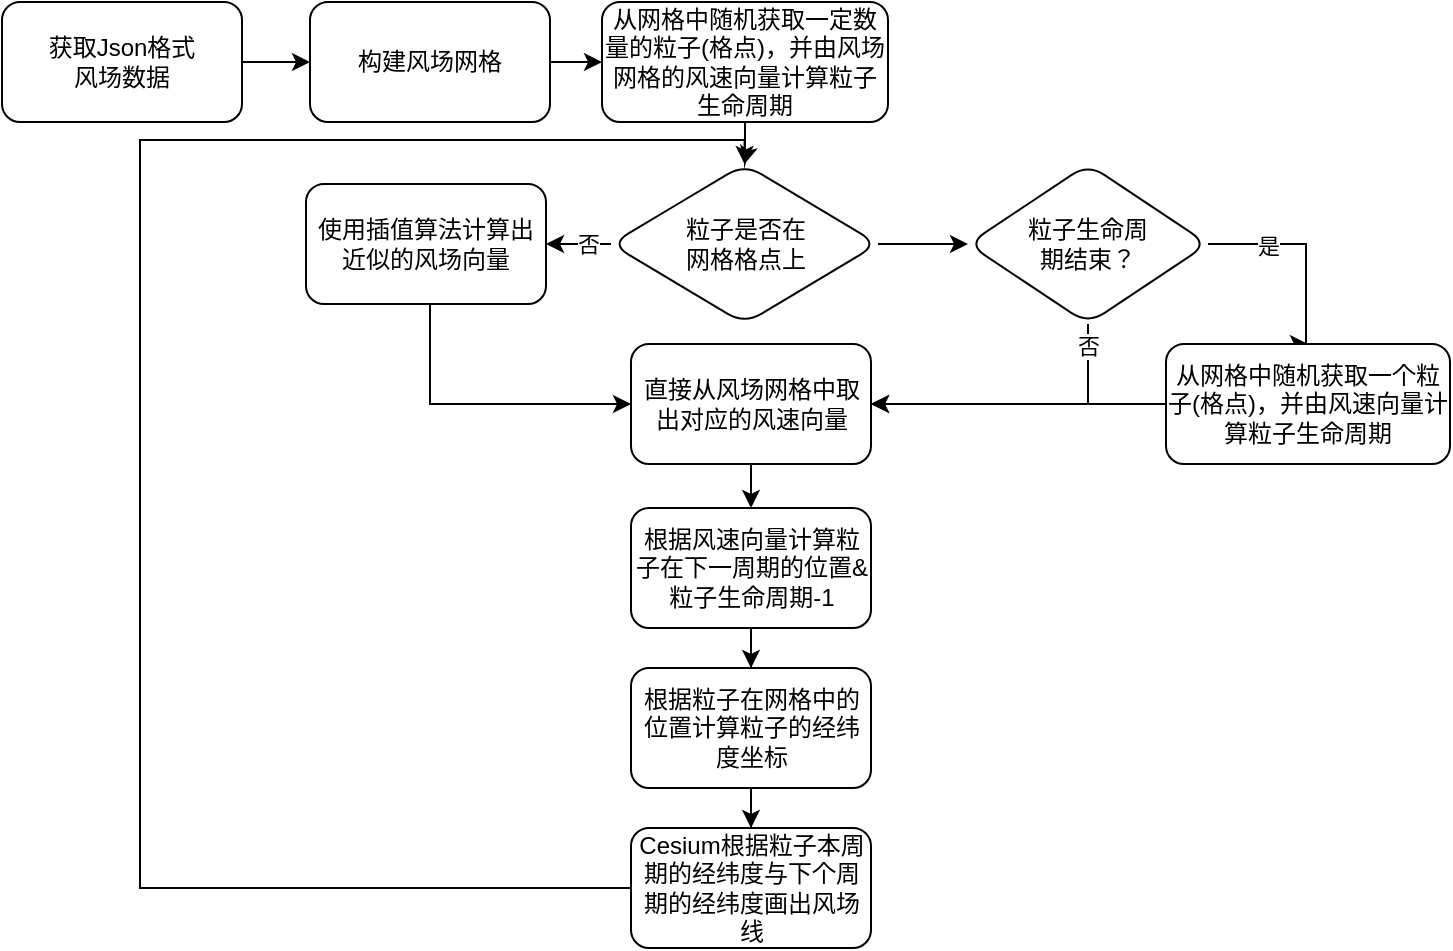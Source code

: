 <mxfile version="13.6.5" type="github">
  <diagram id="HQnREK34H-d9so5Twpd-" name="第 1 页">
    <mxGraphModel dx="890" dy="844" grid="0" gridSize="10" guides="1" tooltips="1" connect="1" arrows="1" fold="1" page="1" pageScale="1" pageWidth="827" pageHeight="1169" math="0" shadow="0">
      <root>
        <mxCell id="0" />
        <mxCell id="1" parent="0" />
        <mxCell id="t6z-Ru4cVA2ObkCtdwVK-3" value="" style="edgeStyle=orthogonalEdgeStyle;rounded=0;orthogonalLoop=1;jettySize=auto;html=1;" parent="1" source="t6z-Ru4cVA2ObkCtdwVK-1" target="t6z-Ru4cVA2ObkCtdwVK-2" edge="1">
          <mxGeometry relative="1" as="geometry" />
        </mxCell>
        <mxCell id="t6z-Ru4cVA2ObkCtdwVK-1" value="获取Json格式&lt;br&gt;风场数据" style="rounded=1;whiteSpace=wrap;html=1;" parent="1" vertex="1">
          <mxGeometry x="77" y="135" width="120" height="60" as="geometry" />
        </mxCell>
        <mxCell id="t6z-Ru4cVA2ObkCtdwVK-5" value="" style="edgeStyle=orthogonalEdgeStyle;rounded=0;orthogonalLoop=1;jettySize=auto;html=1;" parent="1" source="t6z-Ru4cVA2ObkCtdwVK-2" target="t6z-Ru4cVA2ObkCtdwVK-4" edge="1">
          <mxGeometry relative="1" as="geometry" />
        </mxCell>
        <mxCell id="t6z-Ru4cVA2ObkCtdwVK-2" value="构建风场网格" style="whiteSpace=wrap;html=1;rounded=1;" parent="1" vertex="1">
          <mxGeometry x="231" y="135" width="120" height="60" as="geometry" />
        </mxCell>
        <mxCell id="t6z-Ru4cVA2ObkCtdwVK-7" value="" style="edgeStyle=orthogonalEdgeStyle;rounded=0;orthogonalLoop=1;jettySize=auto;html=1;entryX=0.5;entryY=0;entryDx=0;entryDy=0;" parent="1" source="t6z-Ru4cVA2ObkCtdwVK-4" target="t6z-Ru4cVA2ObkCtdwVK-6" edge="1">
          <mxGeometry relative="1" as="geometry" />
        </mxCell>
        <mxCell id="t6z-Ru4cVA2ObkCtdwVK-4" value="从网格中随机获取一定数量的粒子(格点)，并由风场网格的风速向量计算粒子生命周期" style="whiteSpace=wrap;html=1;rounded=1;" parent="1" vertex="1">
          <mxGeometry x="377" y="135" width="143" height="60" as="geometry" />
        </mxCell>
        <mxCell id="t6z-Ru4cVA2ObkCtdwVK-9" value="" style="edgeStyle=orthogonalEdgeStyle;rounded=0;orthogonalLoop=1;jettySize=auto;html=1;entryX=0;entryY=0.5;entryDx=0;entryDy=0;" parent="1" source="t6z-Ru4cVA2ObkCtdwVK-6" target="0AltbWP8e84UrqGMIu3--1" edge="1">
          <mxGeometry relative="1" as="geometry" />
        </mxCell>
        <mxCell id="t6z-Ru4cVA2ObkCtdwVK-18" value="" style="edgeStyle=orthogonalEdgeStyle;rounded=0;orthogonalLoop=1;jettySize=auto;html=1;entryX=1;entryY=0.5;entryDx=0;entryDy=0;" parent="1" source="t6z-Ru4cVA2ObkCtdwVK-6" target="t6z-Ru4cVA2ObkCtdwVK-17" edge="1">
          <mxGeometry relative="1" as="geometry">
            <mxPoint x="335" y="256" as="targetPoint" />
          </mxGeometry>
        </mxCell>
        <mxCell id="0AltbWP8e84UrqGMIu3--12" value="否" style="edgeLabel;html=1;align=center;verticalAlign=middle;resizable=0;points=[];" parent="t6z-Ru4cVA2ObkCtdwVK-18" vertex="1" connectable="0">
          <mxGeometry x="0.059" y="-18" relative="1" as="geometry">
            <mxPoint x="3.5" y="-18" as="offset" />
          </mxGeometry>
        </mxCell>
        <mxCell id="t6z-Ru4cVA2ObkCtdwVK-6" value="粒子是否在&lt;br&gt;网格格点上" style="rhombus;whiteSpace=wrap;html=1;rounded=1;" parent="1" vertex="1">
          <mxGeometry x="381.5" y="216" width="133.5" height="80" as="geometry" />
        </mxCell>
        <mxCell id="t6z-Ru4cVA2ObkCtdwVK-12" value="" style="edgeStyle=orthogonalEdgeStyle;rounded=0;orthogonalLoop=1;jettySize=auto;html=1;" parent="1" source="t6z-Ru4cVA2ObkCtdwVK-8" target="t6z-Ru4cVA2ObkCtdwVK-11" edge="1">
          <mxGeometry relative="1" as="geometry" />
        </mxCell>
        <mxCell id="t6z-Ru4cVA2ObkCtdwVK-8" value="直接从风场网格中取出对应的风速向量" style="whiteSpace=wrap;html=1;rounded=1;" parent="1" vertex="1">
          <mxGeometry x="391.5" y="306" width="120" height="60" as="geometry" />
        </mxCell>
        <mxCell id="t6z-Ru4cVA2ObkCtdwVK-14" value="" style="edgeStyle=orthogonalEdgeStyle;rounded=0;orthogonalLoop=1;jettySize=auto;html=1;" parent="1" source="t6z-Ru4cVA2ObkCtdwVK-11" target="t6z-Ru4cVA2ObkCtdwVK-13" edge="1">
          <mxGeometry relative="1" as="geometry" />
        </mxCell>
        <mxCell id="t6z-Ru4cVA2ObkCtdwVK-11" value="根据风速向量计算粒子在下一周期的位置&amp;amp;粒子生命周期-1" style="whiteSpace=wrap;html=1;rounded=1;" parent="1" vertex="1">
          <mxGeometry x="391.5" y="388" width="120" height="60" as="geometry" />
        </mxCell>
        <mxCell id="t6z-Ru4cVA2ObkCtdwVK-16" value="" style="edgeStyle=orthogonalEdgeStyle;rounded=0;orthogonalLoop=1;jettySize=auto;html=1;" parent="1" source="t6z-Ru4cVA2ObkCtdwVK-13" target="t6z-Ru4cVA2ObkCtdwVK-15" edge="1">
          <mxGeometry relative="1" as="geometry" />
        </mxCell>
        <mxCell id="t6z-Ru4cVA2ObkCtdwVK-13" value="&lt;div&gt;根据粒子在网格中的位置计算粒子的经纬度坐标&lt;/div&gt;" style="whiteSpace=wrap;html=1;rounded=1;" parent="1" vertex="1">
          <mxGeometry x="391.5" y="468" width="120" height="60" as="geometry" />
        </mxCell>
        <mxCell id="0AltbWP8e84UrqGMIu3--14" style="edgeStyle=orthogonalEdgeStyle;rounded=0;orthogonalLoop=1;jettySize=auto;html=1;entryX=0.5;entryY=0;entryDx=0;entryDy=0;" parent="1" source="t6z-Ru4cVA2ObkCtdwVK-15" target="t6z-Ru4cVA2ObkCtdwVK-6" edge="1">
          <mxGeometry relative="1" as="geometry">
            <Array as="points">
              <mxPoint x="146" y="578" />
              <mxPoint x="146" y="204" />
              <mxPoint x="448" y="204" />
            </Array>
          </mxGeometry>
        </mxCell>
        <mxCell id="t6z-Ru4cVA2ObkCtdwVK-15" value="Cesium根据粒子本周期的经纬度与下个周期的经纬度画出风场线" style="whiteSpace=wrap;html=1;rounded=1;" parent="1" vertex="1">
          <mxGeometry x="391.5" y="548" width="120" height="60" as="geometry" />
        </mxCell>
        <mxCell id="t6z-Ru4cVA2ObkCtdwVK-19" style="edgeStyle=orthogonalEdgeStyle;rounded=0;orthogonalLoop=1;jettySize=auto;html=1;entryX=0;entryY=0.5;entryDx=0;entryDy=0;exitX=0.5;exitY=1;exitDx=0;exitDy=0;" parent="1" source="t6z-Ru4cVA2ObkCtdwVK-17" target="t6z-Ru4cVA2ObkCtdwVK-8" edge="1">
          <mxGeometry relative="1" as="geometry">
            <Array as="points">
              <mxPoint x="291" y="286" />
              <mxPoint x="291" y="336" />
            </Array>
          </mxGeometry>
        </mxCell>
        <mxCell id="t6z-Ru4cVA2ObkCtdwVK-17" value="使用插值算法计算出近似的风场向量" style="whiteSpace=wrap;html=1;rounded=1;" parent="1" vertex="1">
          <mxGeometry x="229" y="226" width="120" height="60" as="geometry" />
        </mxCell>
        <mxCell id="0AltbWP8e84UrqGMIu3--4" style="edgeStyle=orthogonalEdgeStyle;rounded=0;orthogonalLoop=1;jettySize=auto;html=1;entryX=0.5;entryY=0;entryDx=0;entryDy=0;" parent="1" source="0AltbWP8e84UrqGMIu3--1" target="0AltbWP8e84UrqGMIu3--3" edge="1">
          <mxGeometry relative="1" as="geometry">
            <Array as="points">
              <mxPoint x="729" y="256" />
            </Array>
          </mxGeometry>
        </mxCell>
        <mxCell id="0AltbWP8e84UrqGMIu3--10" value="是" style="edgeLabel;html=1;align=center;verticalAlign=middle;resizable=0;points=[];" parent="0AltbWP8e84UrqGMIu3--4" vertex="1" connectable="0">
          <mxGeometry x="-0.414" y="-1" relative="1" as="geometry">
            <mxPoint as="offset" />
          </mxGeometry>
        </mxCell>
        <mxCell id="0AltbWP8e84UrqGMIu3--6" style="edgeStyle=orthogonalEdgeStyle;rounded=0;orthogonalLoop=1;jettySize=auto;html=1;entryX=1;entryY=0.5;entryDx=0;entryDy=0;" parent="1" source="0AltbWP8e84UrqGMIu3--1" target="t6z-Ru4cVA2ObkCtdwVK-8" edge="1">
          <mxGeometry relative="1" as="geometry">
            <Array as="points">
              <mxPoint x="620" y="336" />
            </Array>
          </mxGeometry>
        </mxCell>
        <mxCell id="0AltbWP8e84UrqGMIu3--11" value="否" style="edgeLabel;html=1;align=center;verticalAlign=middle;resizable=0;points=[];" parent="0AltbWP8e84UrqGMIu3--6" vertex="1" connectable="0">
          <mxGeometry x="-0.852" relative="1" as="geometry">
            <mxPoint as="offset" />
          </mxGeometry>
        </mxCell>
        <mxCell id="0AltbWP8e84UrqGMIu3--1" value="粒子生命周&lt;br&gt;期结束？" style="rhombus;whiteSpace=wrap;html=1;rounded=1;" parent="1" vertex="1">
          <mxGeometry x="560" y="216" width="120" height="80" as="geometry" />
        </mxCell>
        <mxCell id="0AltbWP8e84UrqGMIu3--7" style="edgeStyle=orthogonalEdgeStyle;rounded=0;orthogonalLoop=1;jettySize=auto;html=1;" parent="1" source="0AltbWP8e84UrqGMIu3--3" target="t6z-Ru4cVA2ObkCtdwVK-8" edge="1">
          <mxGeometry relative="1" as="geometry" />
        </mxCell>
        <mxCell id="0AltbWP8e84UrqGMIu3--3" value="从网格中随机获取一个粒子(格点)，并由风速向量计算粒子生命周期" style="whiteSpace=wrap;html=1;rounded=1;" parent="1" vertex="1">
          <mxGeometry x="659" y="306" width="142" height="60" as="geometry" />
        </mxCell>
      </root>
    </mxGraphModel>
  </diagram>
</mxfile>
